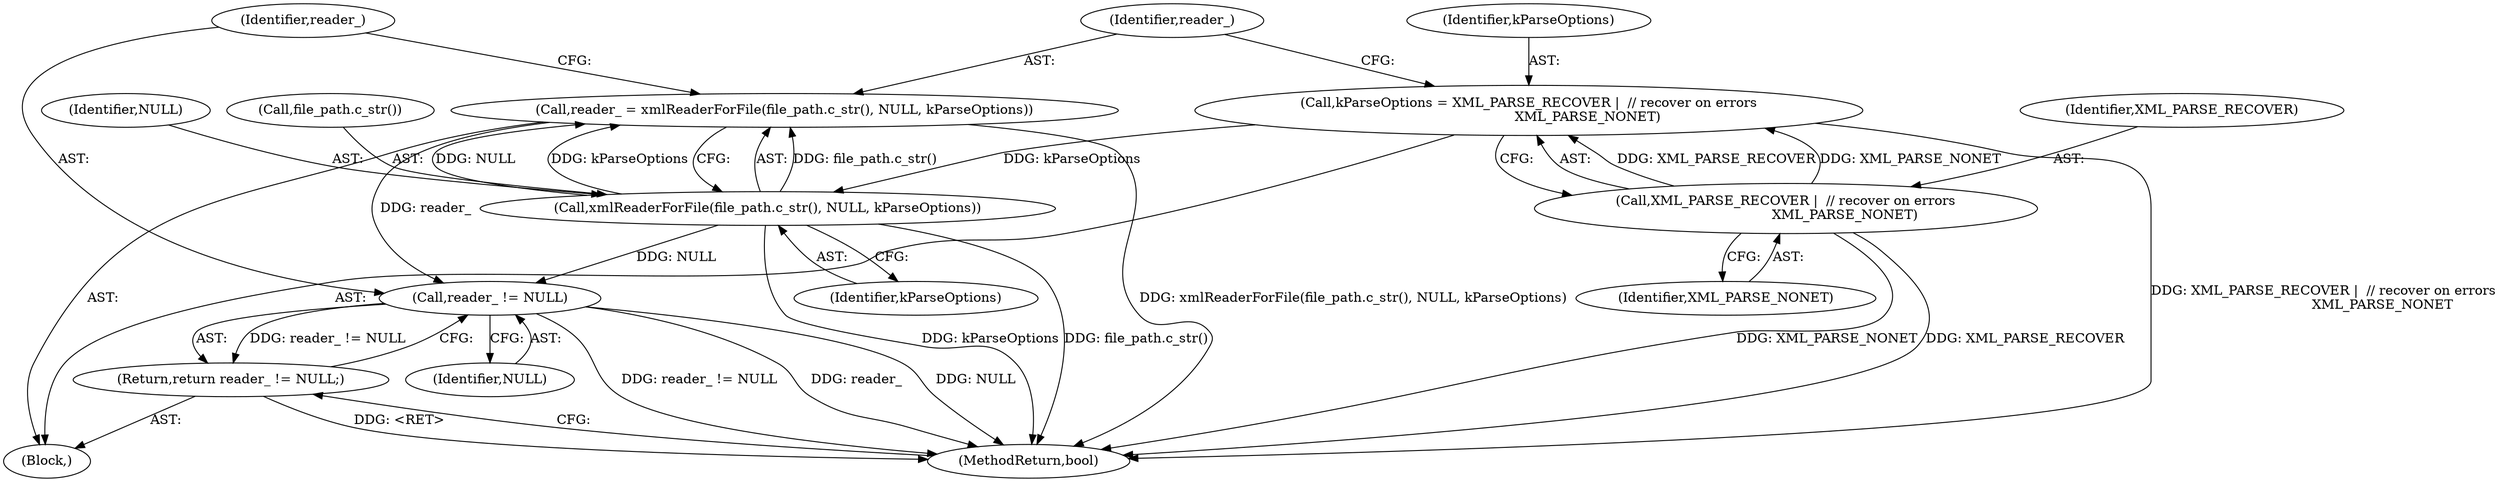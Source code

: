 digraph "0_Chrome_ce1446c00f0fd8f5a3b00727421be2124cb7370f_0@API" {
"1000118" [label="(Call,reader_ != NULL)"];
"1000111" [label="(Call,reader_ = xmlReaderForFile(file_path.c_str(), NULL, kParseOptions))"];
"1000113" [label="(Call,xmlReaderForFile(file_path.c_str(), NULL, kParseOptions))"];
"1000106" [label="(Call,kParseOptions = XML_PARSE_RECOVER |  // recover on errors\n                            XML_PARSE_NONET)"];
"1000108" [label="(Call,XML_PARSE_RECOVER |  // recover on errors\n                            XML_PARSE_NONET)"];
"1000117" [label="(Return,return reader_ != NULL;)"];
"1000115" [label="(Identifier,NULL)"];
"1000104" [label="(Block,)"];
"1000117" [label="(Return,return reader_ != NULL;)"];
"1000111" [label="(Call,reader_ = xmlReaderForFile(file_path.c_str(), NULL, kParseOptions))"];
"1000114" [label="(Call,file_path.c_str())"];
"1000107" [label="(Identifier,kParseOptions)"];
"1000109" [label="(Identifier,XML_PARSE_RECOVER)"];
"1000112" [label="(Identifier,reader_)"];
"1000110" [label="(Identifier,XML_PARSE_NONET)"];
"1000113" [label="(Call,xmlReaderForFile(file_path.c_str(), NULL, kParseOptions))"];
"1000120" [label="(Identifier,NULL)"];
"1000106" [label="(Call,kParseOptions = XML_PARSE_RECOVER |  // recover on errors\n                            XML_PARSE_NONET)"];
"1000119" [label="(Identifier,reader_)"];
"1000118" [label="(Call,reader_ != NULL)"];
"1000121" [label="(MethodReturn,bool)"];
"1000108" [label="(Call,XML_PARSE_RECOVER |  // recover on errors\n                            XML_PARSE_NONET)"];
"1000116" [label="(Identifier,kParseOptions)"];
"1000118" -> "1000117"  [label="AST: "];
"1000118" -> "1000120"  [label="CFG: "];
"1000119" -> "1000118"  [label="AST: "];
"1000120" -> "1000118"  [label="AST: "];
"1000117" -> "1000118"  [label="CFG: "];
"1000118" -> "1000121"  [label="DDG: reader_ != NULL"];
"1000118" -> "1000121"  [label="DDG: reader_"];
"1000118" -> "1000121"  [label="DDG: NULL"];
"1000118" -> "1000117"  [label="DDG: reader_ != NULL"];
"1000111" -> "1000118"  [label="DDG: reader_"];
"1000113" -> "1000118"  [label="DDG: NULL"];
"1000111" -> "1000104"  [label="AST: "];
"1000111" -> "1000113"  [label="CFG: "];
"1000112" -> "1000111"  [label="AST: "];
"1000113" -> "1000111"  [label="AST: "];
"1000119" -> "1000111"  [label="CFG: "];
"1000111" -> "1000121"  [label="DDG: xmlReaderForFile(file_path.c_str(), NULL, kParseOptions)"];
"1000113" -> "1000111"  [label="DDG: file_path.c_str()"];
"1000113" -> "1000111"  [label="DDG: NULL"];
"1000113" -> "1000111"  [label="DDG: kParseOptions"];
"1000113" -> "1000116"  [label="CFG: "];
"1000114" -> "1000113"  [label="AST: "];
"1000115" -> "1000113"  [label="AST: "];
"1000116" -> "1000113"  [label="AST: "];
"1000113" -> "1000121"  [label="DDG: file_path.c_str()"];
"1000113" -> "1000121"  [label="DDG: kParseOptions"];
"1000106" -> "1000113"  [label="DDG: kParseOptions"];
"1000106" -> "1000104"  [label="AST: "];
"1000106" -> "1000108"  [label="CFG: "];
"1000107" -> "1000106"  [label="AST: "];
"1000108" -> "1000106"  [label="AST: "];
"1000112" -> "1000106"  [label="CFG: "];
"1000106" -> "1000121"  [label="DDG: XML_PARSE_RECOVER |  // recover on errors\n                            XML_PARSE_NONET"];
"1000108" -> "1000106"  [label="DDG: XML_PARSE_RECOVER"];
"1000108" -> "1000106"  [label="DDG: XML_PARSE_NONET"];
"1000108" -> "1000110"  [label="CFG: "];
"1000109" -> "1000108"  [label="AST: "];
"1000110" -> "1000108"  [label="AST: "];
"1000108" -> "1000121"  [label="DDG: XML_PARSE_NONET"];
"1000108" -> "1000121"  [label="DDG: XML_PARSE_RECOVER"];
"1000117" -> "1000104"  [label="AST: "];
"1000121" -> "1000117"  [label="CFG: "];
"1000117" -> "1000121"  [label="DDG: <RET>"];
}

